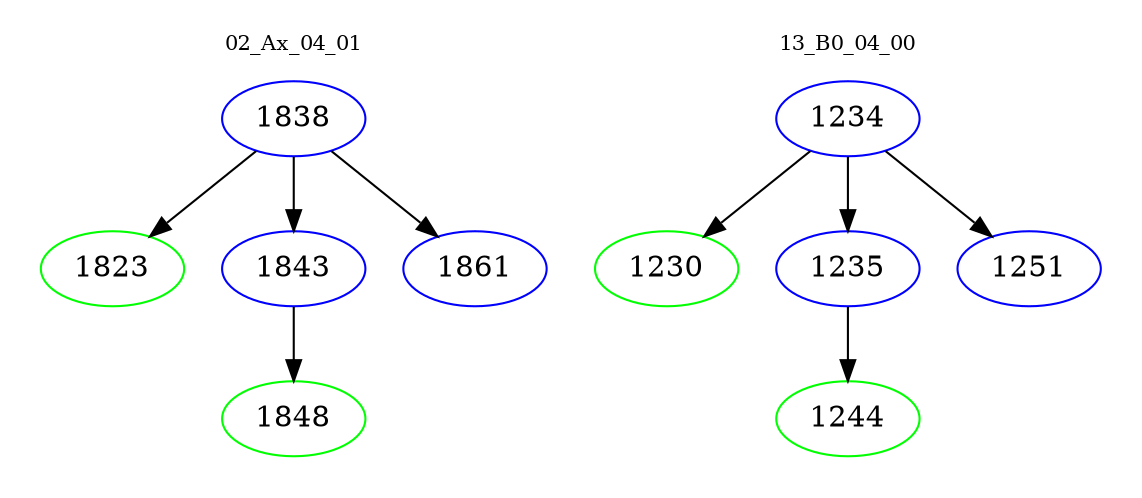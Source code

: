 digraph{
subgraph cluster_0 {
color = white
label = "02_Ax_04_01";
fontsize=10;
T0_1838 [label="1838", color="blue"]
T0_1838 -> T0_1823 [color="black"]
T0_1823 [label="1823", color="green"]
T0_1838 -> T0_1843 [color="black"]
T0_1843 [label="1843", color="blue"]
T0_1843 -> T0_1848 [color="black"]
T0_1848 [label="1848", color="green"]
T0_1838 -> T0_1861 [color="black"]
T0_1861 [label="1861", color="blue"]
}
subgraph cluster_1 {
color = white
label = "13_B0_04_00";
fontsize=10;
T1_1234 [label="1234", color="blue"]
T1_1234 -> T1_1230 [color="black"]
T1_1230 [label="1230", color="green"]
T1_1234 -> T1_1235 [color="black"]
T1_1235 [label="1235", color="blue"]
T1_1235 -> T1_1244 [color="black"]
T1_1244 [label="1244", color="green"]
T1_1234 -> T1_1251 [color="black"]
T1_1251 [label="1251", color="blue"]
}
}
